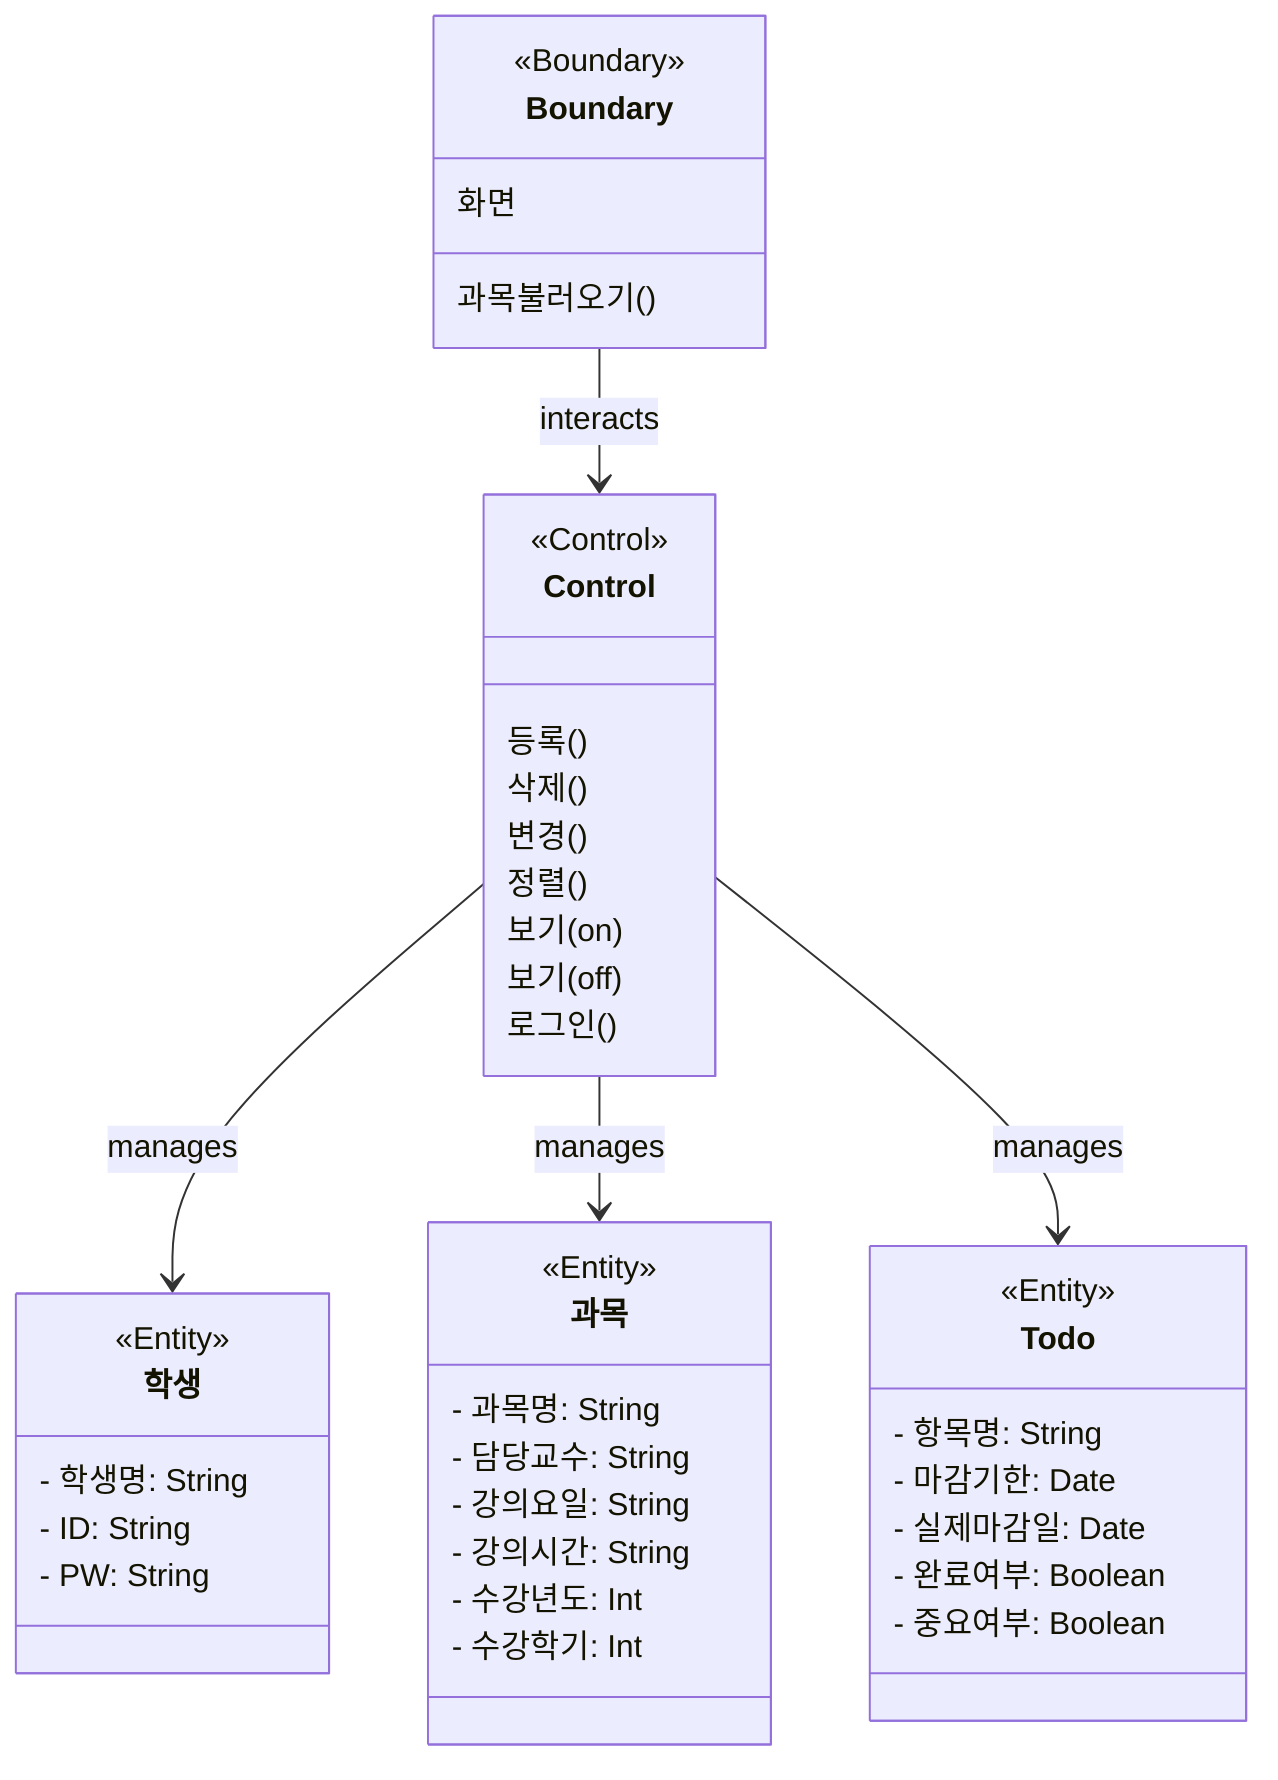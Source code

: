 classDiagram
    class Boundary {
        <<Boundary>>
        화면
        과목불러오기()
    }

    class Control {
        <<Control>>
        등록()
        삭제()
        변경()
        정렬()
        보기(on)
        보기(off)
        로그인()
    }

    class 학생 {
        <<Entity>>
        - 학생명: String
        - ID: String
        - PW: String
    }

    class 과목 {
        <<Entity>>
        - 과목명: String
        - 담당교수: String
        - 강의요일: String
        - 강의시간: String
        - 수강년도: Int
        - 수강학기: Int
    }

    class Todo {
        <<Entity>>
        - 항목명: String
        - 마감기한: Date
        - 실제마감일: Date
        - 완료여부: Boolean
        - 중요여부: Boolean
    }

    Boundary --> Control : interacts
    Control --> 학생 : manages
    Control --> 과목 : manages
    Control --> Todo : manages